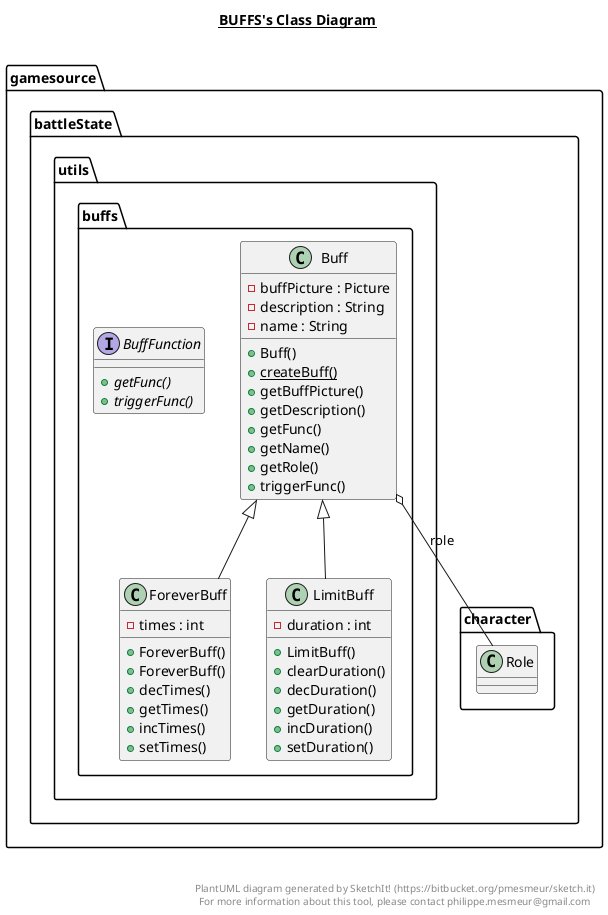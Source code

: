 @startuml

title __BUFFS's Class Diagram__\n

  namespace gamesource {
    namespace battleState.utils.buffs {
      class gamesource.battleState.utils.buffs.Buff {
          - buffPicture : Picture
          - description : String
          - name : String
          + Buff()
          {static} + createBuff()
          + getBuffPicture()
          + getDescription()
          + getFunc()
          + getName()
          + getRole()
          + triggerFunc()
      }
    }
  }
  

  namespace gamesource {
    namespace battleState.utils.buffs {
      interface gamesource.battleState.utils.buffs.BuffFunction {
          {abstract} + getFunc()
          {abstract} + triggerFunc()
      }
    }
  }
  

  namespace gamesource {
    namespace battleState.utils.buffs {
      class gamesource.battleState.utils.buffs.ForeverBuff {
          - times : int
          + ForeverBuff()
          + ForeverBuff()
          + decTimes()
          + getTimes()
          + incTimes()
          + setTimes()
      }
    }
  }
  

  namespace gamesource {
    namespace battleState.utils.buffs {
      class gamesource.battleState.utils.buffs.LimitBuff {
          - duration : int
          + LimitBuff()
          + clearDuration()
          + decDuration()
          + getDuration()
          + incDuration()
          + setDuration()
      }
    }
  }
  

  gamesource.battleState.utils.buffs.Buff o-- gamesource.battleState.character.Role : role
  gamesource.battleState.utils.buffs.ForeverBuff -up-|> gamesource.battleState.utils.buffs.Buff
  gamesource.battleState.utils.buffs.LimitBuff -up-|> gamesource.battleState.utils.buffs.Buff


right footer


PlantUML diagram generated by SketchIt! (https://bitbucket.org/pmesmeur/sketch.it)
For more information about this tool, please contact philippe.mesmeur@gmail.com
endfooter

@enduml
